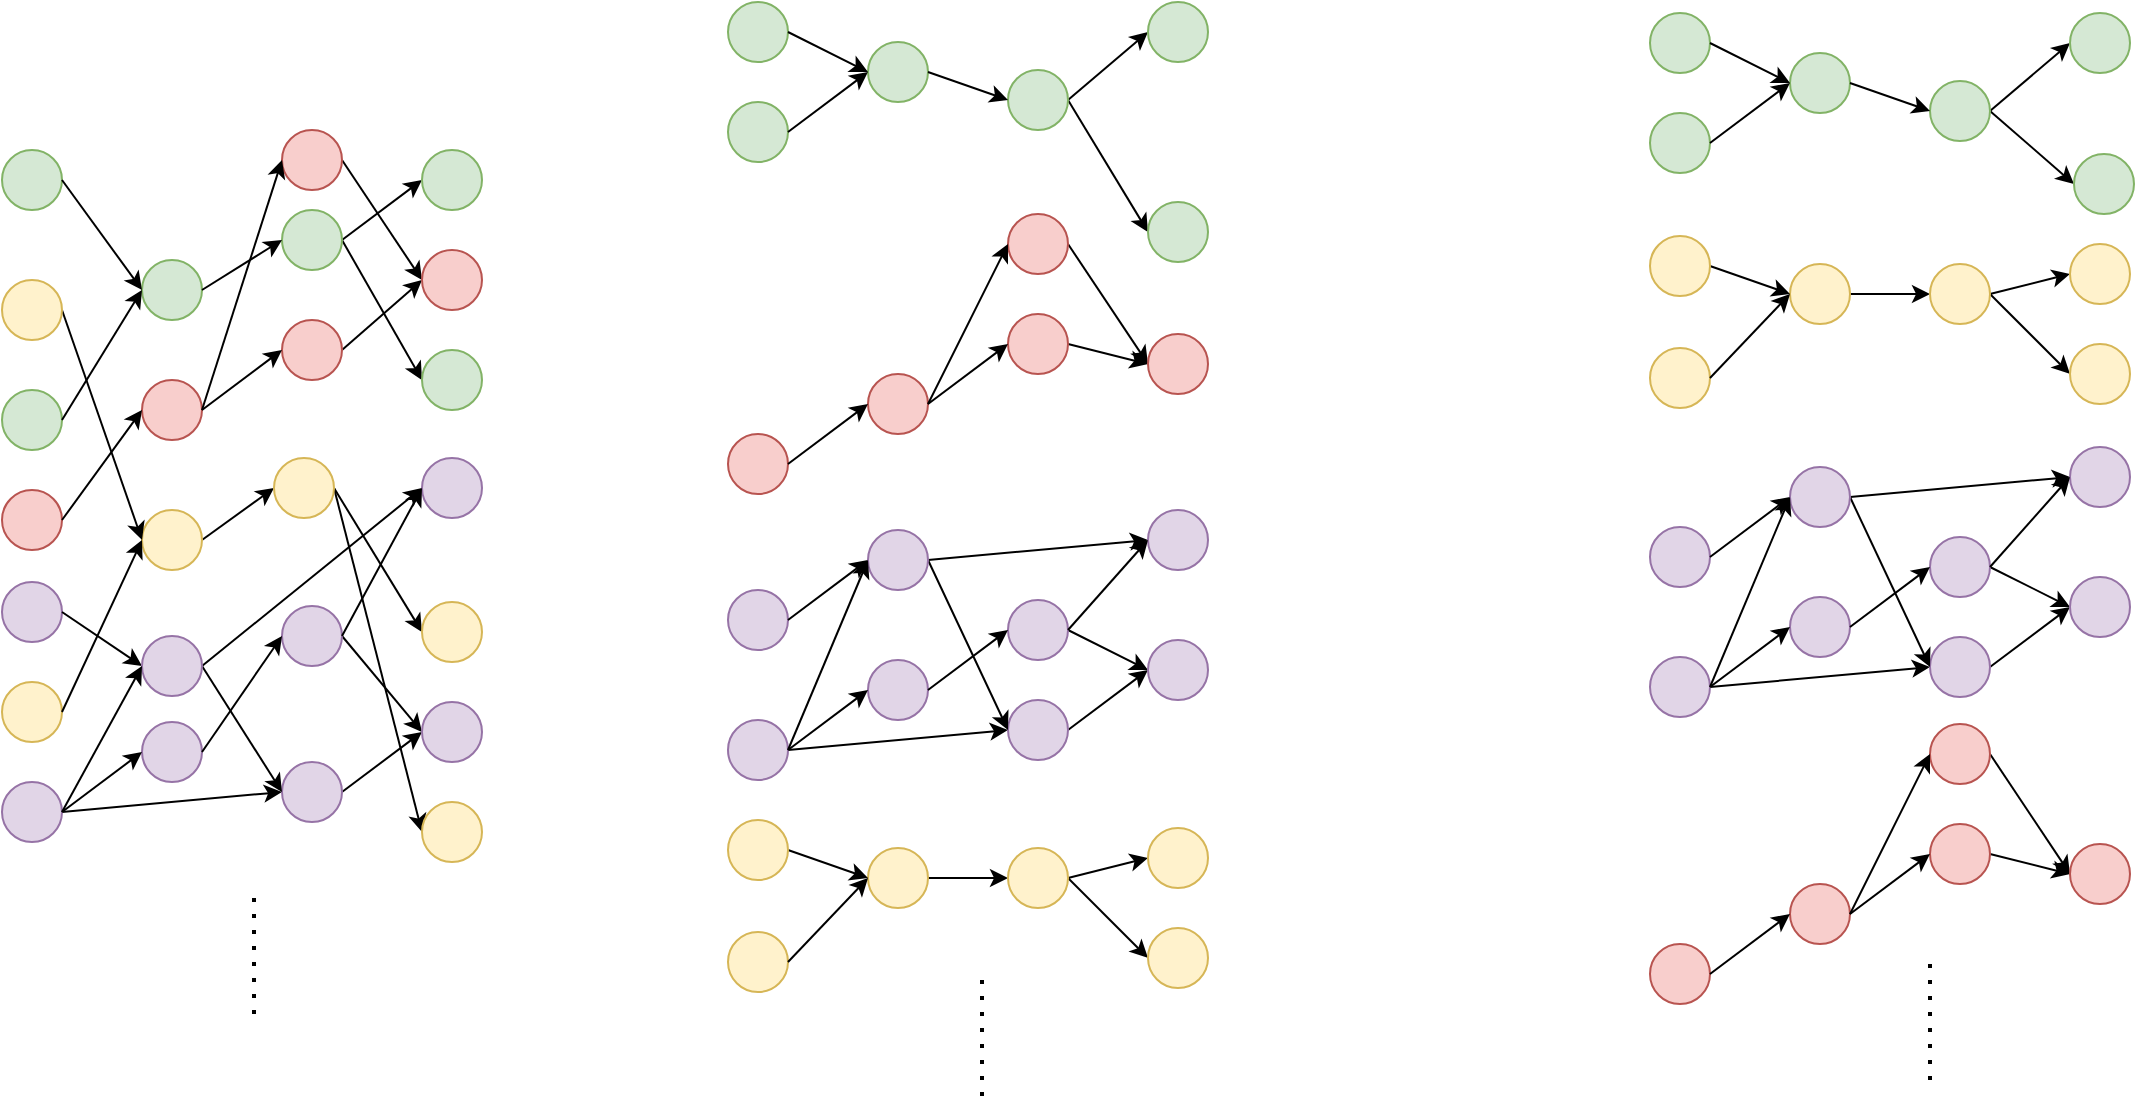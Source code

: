 <mxfile version="22.1.18" type="github">
  <diagram name="第 1 页" id="irPQp1hTXafkcVXFlGtS">
    <mxGraphModel dx="1466" dy="1103" grid="0" gridSize="10" guides="1" tooltips="1" connect="1" arrows="1" fold="1" page="1" pageScale="1" pageWidth="827" pageHeight="1169" math="0" shadow="0">
      <root>
        <mxCell id="0" />
        <mxCell id="1" parent="0" />
        <mxCell id="TTgSb8qgRL0c0CYrCtpZ-1" value="" style="ellipse;whiteSpace=wrap;html=1;fillColor=#d5e8d4;strokeColor=#82b366;" vertex="1" parent="1">
          <mxGeometry x="27" y="154" width="30" height="30" as="geometry" />
        </mxCell>
        <mxCell id="TTgSb8qgRL0c0CYrCtpZ-2" value="" style="ellipse;whiteSpace=wrap;html=1;fillColor=#d5e8d4;strokeColor=#82b366;" vertex="1" parent="1">
          <mxGeometry x="27" y="274" width="30" height="30" as="geometry" />
        </mxCell>
        <mxCell id="TTgSb8qgRL0c0CYrCtpZ-3" value="" style="ellipse;whiteSpace=wrap;html=1;fillColor=#f8cecc;strokeColor=#b85450;" vertex="1" parent="1">
          <mxGeometry x="27" y="324" width="30" height="30" as="geometry" />
        </mxCell>
        <mxCell id="TTgSb8qgRL0c0CYrCtpZ-4" value="" style="ellipse;whiteSpace=wrap;html=1;fillColor=#d5e8d4;strokeColor=#82b366;" vertex="1" parent="1">
          <mxGeometry x="97" y="209" width="30" height="30" as="geometry" />
        </mxCell>
        <mxCell id="TTgSb8qgRL0c0CYrCtpZ-5" value="" style="ellipse;whiteSpace=wrap;html=1;fillColor=#f8cecc;strokeColor=#b85450;" vertex="1" parent="1">
          <mxGeometry x="97" y="269" width="30" height="30" as="geometry" />
        </mxCell>
        <mxCell id="TTgSb8qgRL0c0CYrCtpZ-52" style="rounded=0;orthogonalLoop=1;jettySize=auto;html=1;exitX=1;exitY=0.5;exitDx=0;exitDy=0;entryX=0;entryY=0.5;entryDx=0;entryDy=0;" edge="1" parent="1" source="TTgSb8qgRL0c0CYrCtpZ-6" target="TTgSb8qgRL0c0CYrCtpZ-50">
          <mxGeometry relative="1" as="geometry" />
        </mxCell>
        <mxCell id="TTgSb8qgRL0c0CYrCtpZ-6" value="" style="ellipse;whiteSpace=wrap;html=1;fillColor=#f8cecc;strokeColor=#b85450;" vertex="1" parent="1">
          <mxGeometry x="167" y="144" width="30" height="30" as="geometry" />
        </mxCell>
        <mxCell id="TTgSb8qgRL0c0CYrCtpZ-53" style="edgeStyle=none;shape=connector;rounded=0;orthogonalLoop=1;jettySize=auto;html=1;exitX=1;exitY=0.5;exitDx=0;exitDy=0;entryX=0;entryY=0.5;entryDx=0;entryDy=0;labelBackgroundColor=default;strokeColor=default;align=center;verticalAlign=middle;fontFamily=Helvetica;fontSize=11;fontColor=default;endArrow=classic;" edge="1" parent="1" source="TTgSb8qgRL0c0CYrCtpZ-7" target="TTgSb8qgRL0c0CYrCtpZ-50">
          <mxGeometry relative="1" as="geometry" />
        </mxCell>
        <mxCell id="TTgSb8qgRL0c0CYrCtpZ-7" value="" style="ellipse;whiteSpace=wrap;html=1;fillColor=#f8cecc;strokeColor=#b85450;" vertex="1" parent="1">
          <mxGeometry x="167" y="239" width="30" height="30" as="geometry" />
        </mxCell>
        <mxCell id="TTgSb8qgRL0c0CYrCtpZ-54" style="edgeStyle=none;shape=connector;rounded=0;orthogonalLoop=1;jettySize=auto;html=1;exitX=1;exitY=0.5;exitDx=0;exitDy=0;entryX=0;entryY=0.5;entryDx=0;entryDy=0;labelBackgroundColor=default;strokeColor=default;align=center;verticalAlign=middle;fontFamily=Helvetica;fontSize=11;fontColor=default;endArrow=classic;" edge="1" parent="1" source="TTgSb8qgRL0c0CYrCtpZ-8" target="TTgSb8qgRL0c0CYrCtpZ-49">
          <mxGeometry relative="1" as="geometry" />
        </mxCell>
        <mxCell id="TTgSb8qgRL0c0CYrCtpZ-55" style="edgeStyle=none;shape=connector;rounded=0;orthogonalLoop=1;jettySize=auto;html=1;exitX=1;exitY=0.5;exitDx=0;exitDy=0;entryX=0;entryY=0.5;entryDx=0;entryDy=0;labelBackgroundColor=default;strokeColor=default;align=center;verticalAlign=middle;fontFamily=Helvetica;fontSize=11;fontColor=default;endArrow=classic;" edge="1" parent="1" source="TTgSb8qgRL0c0CYrCtpZ-8" target="TTgSb8qgRL0c0CYrCtpZ-51">
          <mxGeometry relative="1" as="geometry" />
        </mxCell>
        <mxCell id="TTgSb8qgRL0c0CYrCtpZ-8" value="" style="ellipse;whiteSpace=wrap;html=1;fillColor=#d5e8d4;strokeColor=#82b366;" vertex="1" parent="1">
          <mxGeometry x="167" y="184" width="30" height="30" as="geometry" />
        </mxCell>
        <mxCell id="TTgSb8qgRL0c0CYrCtpZ-9" value="" style="endArrow=classic;html=1;rounded=0;exitX=1;exitY=0.5;exitDx=0;exitDy=0;entryX=0;entryY=0.5;entryDx=0;entryDy=0;" edge="1" parent="1" source="TTgSb8qgRL0c0CYrCtpZ-1" target="TTgSb8qgRL0c0CYrCtpZ-4">
          <mxGeometry width="50" height="50" relative="1" as="geometry">
            <mxPoint x="387" y="394" as="sourcePoint" />
            <mxPoint x="437" y="344" as="targetPoint" />
          </mxGeometry>
        </mxCell>
        <mxCell id="TTgSb8qgRL0c0CYrCtpZ-10" value="" style="endArrow=classic;html=1;rounded=0;exitX=1;exitY=0.5;exitDx=0;exitDy=0;entryX=0;entryY=0.5;entryDx=0;entryDy=0;" edge="1" parent="1" source="TTgSb8qgRL0c0CYrCtpZ-3" target="TTgSb8qgRL0c0CYrCtpZ-5">
          <mxGeometry width="50" height="50" relative="1" as="geometry">
            <mxPoint x="387" y="384" as="sourcePoint" />
            <mxPoint x="437" y="334" as="targetPoint" />
          </mxGeometry>
        </mxCell>
        <mxCell id="TTgSb8qgRL0c0CYrCtpZ-11" value="" style="endArrow=classic;html=1;rounded=0;exitX=1;exitY=0.5;exitDx=0;exitDy=0;entryX=0;entryY=0.5;entryDx=0;entryDy=0;" edge="1" parent="1" source="TTgSb8qgRL0c0CYrCtpZ-2" target="TTgSb8qgRL0c0CYrCtpZ-4">
          <mxGeometry width="50" height="50" relative="1" as="geometry">
            <mxPoint x="387" y="394" as="sourcePoint" />
            <mxPoint x="437" y="344" as="targetPoint" />
          </mxGeometry>
        </mxCell>
        <mxCell id="TTgSb8qgRL0c0CYrCtpZ-12" value="" style="endArrow=classic;html=1;rounded=0;entryX=0;entryY=0.5;entryDx=0;entryDy=0;exitX=1;exitY=0.5;exitDx=0;exitDy=0;" edge="1" parent="1" source="TTgSb8qgRL0c0CYrCtpZ-4" target="TTgSb8qgRL0c0CYrCtpZ-8">
          <mxGeometry width="50" height="50" relative="1" as="geometry">
            <mxPoint x="127" y="189" as="sourcePoint" />
            <mxPoint x="437" y="344" as="targetPoint" />
          </mxGeometry>
        </mxCell>
        <mxCell id="TTgSb8qgRL0c0CYrCtpZ-13" value="" style="endArrow=classic;html=1;rounded=0;exitX=1;exitY=0.5;exitDx=0;exitDy=0;entryX=0;entryY=0.5;entryDx=0;entryDy=0;" edge="1" parent="1" source="TTgSb8qgRL0c0CYrCtpZ-5" target="TTgSb8qgRL0c0CYrCtpZ-7">
          <mxGeometry width="50" height="50" relative="1" as="geometry">
            <mxPoint x="387" y="394" as="sourcePoint" />
            <mxPoint x="437" y="344" as="targetPoint" />
          </mxGeometry>
        </mxCell>
        <mxCell id="TTgSb8qgRL0c0CYrCtpZ-14" value="" style="endArrow=classic;html=1;rounded=0;exitX=1;exitY=0.5;exitDx=0;exitDy=0;entryX=0;entryY=0.5;entryDx=0;entryDy=0;" edge="1" parent="1" source="TTgSb8qgRL0c0CYrCtpZ-5" target="TTgSb8qgRL0c0CYrCtpZ-6">
          <mxGeometry width="50" height="50" relative="1" as="geometry">
            <mxPoint x="137" y="249" as="sourcePoint" />
            <mxPoint x="177" y="219" as="targetPoint" />
          </mxGeometry>
        </mxCell>
        <mxCell id="TTgSb8qgRL0c0CYrCtpZ-29" value="" style="endArrow=none;dashed=1;html=1;dashPattern=1 3;strokeWidth=2;rounded=0;" edge="1" parent="1">
          <mxGeometry width="50" height="50" relative="1" as="geometry">
            <mxPoint x="153" y="586" as="sourcePoint" />
            <mxPoint x="153" y="526" as="targetPoint" />
          </mxGeometry>
        </mxCell>
        <mxCell id="TTgSb8qgRL0c0CYrCtpZ-30" value="" style="ellipse;whiteSpace=wrap;html=1;fillColor=#e1d5e7;strokeColor=#9673a6;" vertex="1" parent="1">
          <mxGeometry x="27" y="370" width="30" height="30" as="geometry" />
        </mxCell>
        <mxCell id="TTgSb8qgRL0c0CYrCtpZ-31" value="" style="ellipse;whiteSpace=wrap;html=1;fillColor=#fff2cc;strokeColor=#d6b656;" vertex="1" parent="1">
          <mxGeometry x="27" y="420" width="30" height="30" as="geometry" />
        </mxCell>
        <mxCell id="TTgSb8qgRL0c0CYrCtpZ-65" style="edgeStyle=none;shape=connector;rounded=0;orthogonalLoop=1;jettySize=auto;html=1;exitX=1;exitY=0.5;exitDx=0;exitDy=0;entryX=0;entryY=0.5;entryDx=0;entryDy=0;labelBackgroundColor=default;strokeColor=default;align=center;verticalAlign=middle;fontFamily=Helvetica;fontSize=11;fontColor=default;endArrow=classic;" edge="1" parent="1" source="TTgSb8qgRL0c0CYrCtpZ-32" target="TTgSb8qgRL0c0CYrCtpZ-37">
          <mxGeometry relative="1" as="geometry" />
        </mxCell>
        <mxCell id="TTgSb8qgRL0c0CYrCtpZ-32" value="" style="ellipse;whiteSpace=wrap;html=1;fillColor=#e1d5e7;strokeColor=#9673a6;" vertex="1" parent="1">
          <mxGeometry x="27" y="470" width="30" height="30" as="geometry" />
        </mxCell>
        <mxCell id="TTgSb8qgRL0c0CYrCtpZ-48" style="rounded=0;orthogonalLoop=1;jettySize=auto;html=1;exitX=1;exitY=0.5;exitDx=0;exitDy=0;entryX=0;entryY=0.5;entryDx=0;entryDy=0;" edge="1" parent="1" source="TTgSb8qgRL0c0CYrCtpZ-33" target="TTgSb8qgRL0c0CYrCtpZ-35">
          <mxGeometry relative="1" as="geometry" />
        </mxCell>
        <mxCell id="TTgSb8qgRL0c0CYrCtpZ-33" value="" style="ellipse;whiteSpace=wrap;html=1;fillColor=#fff2cc;strokeColor=#d6b656;" vertex="1" parent="1">
          <mxGeometry x="97" y="334" width="30" height="30" as="geometry" />
        </mxCell>
        <mxCell id="TTgSb8qgRL0c0CYrCtpZ-34" value="" style="ellipse;whiteSpace=wrap;html=1;fillColor=#e1d5e7;strokeColor=#9673a6;" vertex="1" parent="1">
          <mxGeometry x="97" y="440" width="30" height="30" as="geometry" />
        </mxCell>
        <mxCell id="TTgSb8qgRL0c0CYrCtpZ-60" style="edgeStyle=none;shape=connector;rounded=0;orthogonalLoop=1;jettySize=auto;html=1;exitX=1;exitY=0.5;exitDx=0;exitDy=0;entryX=0;entryY=0.5;entryDx=0;entryDy=0;labelBackgroundColor=default;strokeColor=default;align=center;verticalAlign=middle;fontFamily=Helvetica;fontSize=11;fontColor=default;endArrow=classic;" edge="1" parent="1" source="TTgSb8qgRL0c0CYrCtpZ-35" target="TTgSb8qgRL0c0CYrCtpZ-56">
          <mxGeometry relative="1" as="geometry" />
        </mxCell>
        <mxCell id="TTgSb8qgRL0c0CYrCtpZ-67" style="edgeStyle=none;shape=connector;rounded=0;orthogonalLoop=1;jettySize=auto;html=1;exitX=1;exitY=0.5;exitDx=0;exitDy=0;entryX=0;entryY=0.5;entryDx=0;entryDy=0;labelBackgroundColor=default;strokeColor=default;align=center;verticalAlign=middle;fontFamily=Helvetica;fontSize=11;fontColor=default;endArrow=classic;" edge="1" parent="1" source="TTgSb8qgRL0c0CYrCtpZ-35" target="TTgSb8qgRL0c0CYrCtpZ-59">
          <mxGeometry relative="1" as="geometry" />
        </mxCell>
        <mxCell id="TTgSb8qgRL0c0CYrCtpZ-35" value="" style="ellipse;whiteSpace=wrap;html=1;fillColor=#fff2cc;strokeColor=#d6b656;" vertex="1" parent="1">
          <mxGeometry x="163" y="308" width="30" height="30" as="geometry" />
        </mxCell>
        <mxCell id="TTgSb8qgRL0c0CYrCtpZ-62" style="edgeStyle=none;shape=connector;rounded=0;orthogonalLoop=1;jettySize=auto;html=1;exitX=1;exitY=0.5;exitDx=0;exitDy=0;entryX=0;entryY=0.5;entryDx=0;entryDy=0;labelBackgroundColor=default;strokeColor=default;align=center;verticalAlign=middle;fontFamily=Helvetica;fontSize=11;fontColor=default;endArrow=classic;" edge="1" parent="1" source="TTgSb8qgRL0c0CYrCtpZ-36" target="TTgSb8qgRL0c0CYrCtpZ-58">
          <mxGeometry relative="1" as="geometry" />
        </mxCell>
        <mxCell id="TTgSb8qgRL0c0CYrCtpZ-36" value="" style="ellipse;whiteSpace=wrap;html=1;fillColor=#e1d5e7;strokeColor=#9673a6;" vertex="1" parent="1">
          <mxGeometry x="167" y="382" width="30" height="30" as="geometry" />
        </mxCell>
        <mxCell id="TTgSb8qgRL0c0CYrCtpZ-61" style="edgeStyle=none;shape=connector;rounded=0;orthogonalLoop=1;jettySize=auto;html=1;exitX=1;exitY=0.5;exitDx=0;exitDy=0;entryX=0;entryY=0.5;entryDx=0;entryDy=0;labelBackgroundColor=default;strokeColor=default;align=center;verticalAlign=middle;fontFamily=Helvetica;fontSize=11;fontColor=default;endArrow=classic;" edge="1" parent="1" source="TTgSb8qgRL0c0CYrCtpZ-37" target="TTgSb8qgRL0c0CYrCtpZ-58">
          <mxGeometry relative="1" as="geometry" />
        </mxCell>
        <mxCell id="TTgSb8qgRL0c0CYrCtpZ-37" value="" style="ellipse;whiteSpace=wrap;html=1;fillColor=#e1d5e7;strokeColor=#9673a6;" vertex="1" parent="1">
          <mxGeometry x="167" y="460" width="30" height="30" as="geometry" />
        </mxCell>
        <mxCell id="TTgSb8qgRL0c0CYrCtpZ-38" value="" style="endArrow=classic;html=1;rounded=0;exitX=1;exitY=0.5;exitDx=0;exitDy=0;entryX=0;entryY=0.5;entryDx=0;entryDy=0;" edge="1" parent="1" source="TTgSb8qgRL0c0CYrCtpZ-30" target="TTgSb8qgRL0c0CYrCtpZ-44">
          <mxGeometry width="50" height="50" relative="1" as="geometry">
            <mxPoint x="387" y="610" as="sourcePoint" />
            <mxPoint x="437" y="560" as="targetPoint" />
          </mxGeometry>
        </mxCell>
        <mxCell id="TTgSb8qgRL0c0CYrCtpZ-39" value="" style="endArrow=classic;html=1;rounded=0;exitX=1;exitY=0.5;exitDx=0;exitDy=0;entryX=0;entryY=0.5;entryDx=0;entryDy=0;" edge="1" parent="1" source="TTgSb8qgRL0c0CYrCtpZ-32" target="TTgSb8qgRL0c0CYrCtpZ-34">
          <mxGeometry width="50" height="50" relative="1" as="geometry">
            <mxPoint x="387" y="610" as="sourcePoint" />
            <mxPoint x="437" y="560" as="targetPoint" />
          </mxGeometry>
        </mxCell>
        <mxCell id="TTgSb8qgRL0c0CYrCtpZ-40" value="" style="endArrow=classic;html=1;rounded=0;exitX=1;exitY=0.5;exitDx=0;exitDy=0;entryX=0;entryY=0.5;entryDx=0;entryDy=0;" edge="1" parent="1" source="TTgSb8qgRL0c0CYrCtpZ-31" target="TTgSb8qgRL0c0CYrCtpZ-33">
          <mxGeometry width="50" height="50" relative="1" as="geometry">
            <mxPoint x="387" y="610" as="sourcePoint" />
            <mxPoint x="437" y="560" as="targetPoint" />
          </mxGeometry>
        </mxCell>
        <mxCell id="TTgSb8qgRL0c0CYrCtpZ-41" value="" style="endArrow=classic;html=1;rounded=0;entryX=0;entryY=0.5;entryDx=0;entryDy=0;exitX=1;exitY=0.5;exitDx=0;exitDy=0;" edge="1" parent="1" target="TTgSb8qgRL0c0CYrCtpZ-37" source="TTgSb8qgRL0c0CYrCtpZ-44">
          <mxGeometry width="50" height="50" relative="1" as="geometry">
            <mxPoint x="127" y="405" as="sourcePoint" />
            <mxPoint x="437" y="560" as="targetPoint" />
          </mxGeometry>
        </mxCell>
        <mxCell id="TTgSb8qgRL0c0CYrCtpZ-42" value="" style="endArrow=classic;html=1;rounded=0;exitX=1;exitY=0.5;exitDx=0;exitDy=0;entryX=0;entryY=0.5;entryDx=0;entryDy=0;" edge="1" parent="1" source="TTgSb8qgRL0c0CYrCtpZ-34" target="TTgSb8qgRL0c0CYrCtpZ-36">
          <mxGeometry width="50" height="50" relative="1" as="geometry">
            <mxPoint x="387" y="610" as="sourcePoint" />
            <mxPoint x="437" y="560" as="targetPoint" />
          </mxGeometry>
        </mxCell>
        <mxCell id="TTgSb8qgRL0c0CYrCtpZ-64" style="edgeStyle=none;shape=connector;rounded=0;orthogonalLoop=1;jettySize=auto;html=1;exitX=1;exitY=0.5;exitDx=0;exitDy=0;entryX=0;entryY=0.5;entryDx=0;entryDy=0;labelBackgroundColor=default;strokeColor=default;align=center;verticalAlign=middle;fontFamily=Helvetica;fontSize=11;fontColor=default;endArrow=classic;" edge="1" parent="1" source="TTgSb8qgRL0c0CYrCtpZ-44" target="TTgSb8qgRL0c0CYrCtpZ-57">
          <mxGeometry relative="1" as="geometry" />
        </mxCell>
        <mxCell id="TTgSb8qgRL0c0CYrCtpZ-44" value="" style="ellipse;whiteSpace=wrap;html=1;fillColor=#e1d5e7;strokeColor=#9673a6;" vertex="1" parent="1">
          <mxGeometry x="97" y="397" width="30" height="30" as="geometry" />
        </mxCell>
        <mxCell id="TTgSb8qgRL0c0CYrCtpZ-45" value="" style="endArrow=classic;html=1;rounded=0;exitX=1;exitY=0.5;exitDx=0;exitDy=0;entryX=0;entryY=0.5;entryDx=0;entryDy=0;" edge="1" parent="1" source="TTgSb8qgRL0c0CYrCtpZ-32" target="TTgSb8qgRL0c0CYrCtpZ-44">
          <mxGeometry width="50" height="50" relative="1" as="geometry">
            <mxPoint x="67" y="395" as="sourcePoint" />
            <mxPoint x="107" y="415" as="targetPoint" />
          </mxGeometry>
        </mxCell>
        <mxCell id="TTgSb8qgRL0c0CYrCtpZ-47" style="rounded=0;orthogonalLoop=1;jettySize=auto;html=1;exitX=1;exitY=0.5;exitDx=0;exitDy=0;entryX=0;entryY=0.5;entryDx=0;entryDy=0;" edge="1" parent="1" source="TTgSb8qgRL0c0CYrCtpZ-46" target="TTgSb8qgRL0c0CYrCtpZ-33">
          <mxGeometry relative="1" as="geometry" />
        </mxCell>
        <mxCell id="TTgSb8qgRL0c0CYrCtpZ-46" value="" style="ellipse;whiteSpace=wrap;html=1;fillColor=#fff2cc;strokeColor=#d6b656;" vertex="1" parent="1">
          <mxGeometry x="27" y="219" width="30" height="30" as="geometry" />
        </mxCell>
        <mxCell id="TTgSb8qgRL0c0CYrCtpZ-49" value="" style="ellipse;whiteSpace=wrap;html=1;fillColor=#d5e8d4;strokeColor=#82b366;" vertex="1" parent="1">
          <mxGeometry x="237" y="154" width="30" height="30" as="geometry" />
        </mxCell>
        <mxCell id="TTgSb8qgRL0c0CYrCtpZ-50" value="" style="ellipse;whiteSpace=wrap;html=1;fillColor=#f8cecc;strokeColor=#b85450;" vertex="1" parent="1">
          <mxGeometry x="237" y="204" width="30" height="30" as="geometry" />
        </mxCell>
        <mxCell id="TTgSb8qgRL0c0CYrCtpZ-51" value="" style="ellipse;whiteSpace=wrap;html=1;fillColor=#d5e8d4;strokeColor=#82b366;" vertex="1" parent="1">
          <mxGeometry x="237" y="254" width="30" height="30" as="geometry" />
        </mxCell>
        <mxCell id="TTgSb8qgRL0c0CYrCtpZ-56" value="" style="ellipse;whiteSpace=wrap;html=1;fillColor=#fff2cc;strokeColor=#d6b656;" vertex="1" parent="1">
          <mxGeometry x="237" y="380" width="30" height="30" as="geometry" />
        </mxCell>
        <mxCell id="TTgSb8qgRL0c0CYrCtpZ-57" value="" style="ellipse;whiteSpace=wrap;html=1;fillColor=#e1d5e7;strokeColor=#9673a6;" vertex="1" parent="1">
          <mxGeometry x="237" y="308" width="30" height="30" as="geometry" />
        </mxCell>
        <mxCell id="TTgSb8qgRL0c0CYrCtpZ-58" value="" style="ellipse;whiteSpace=wrap;html=1;fillColor=#e1d5e7;strokeColor=#9673a6;" vertex="1" parent="1">
          <mxGeometry x="237" y="430" width="30" height="30" as="geometry" />
        </mxCell>
        <mxCell id="TTgSb8qgRL0c0CYrCtpZ-59" value="" style="ellipse;whiteSpace=wrap;html=1;fillColor=#fff2cc;strokeColor=#d6b656;" vertex="1" parent="1">
          <mxGeometry x="237" y="480" width="30" height="30" as="geometry" />
        </mxCell>
        <mxCell id="TTgSb8qgRL0c0CYrCtpZ-63" style="edgeStyle=none;shape=connector;rounded=0;orthogonalLoop=1;jettySize=auto;html=1;exitX=1;exitY=0.5;exitDx=0;exitDy=0;labelBackgroundColor=default;strokeColor=default;align=center;verticalAlign=middle;fontFamily=Helvetica;fontSize=11;fontColor=default;endArrow=classic;entryX=0;entryY=0.5;entryDx=0;entryDy=0;" edge="1" parent="1" source="TTgSb8qgRL0c0CYrCtpZ-36" target="TTgSb8qgRL0c0CYrCtpZ-57">
          <mxGeometry relative="1" as="geometry">
            <mxPoint x="234" y="352" as="targetPoint" />
          </mxGeometry>
        </mxCell>
        <mxCell id="TTgSb8qgRL0c0CYrCtpZ-68" value="" style="ellipse;whiteSpace=wrap;html=1;fillColor=#d5e8d4;strokeColor=#82b366;" vertex="1" parent="1">
          <mxGeometry x="390" y="80" width="30" height="30" as="geometry" />
        </mxCell>
        <mxCell id="TTgSb8qgRL0c0CYrCtpZ-69" value="" style="ellipse;whiteSpace=wrap;html=1;fillColor=#d5e8d4;strokeColor=#82b366;" vertex="1" parent="1">
          <mxGeometry x="390" y="130" width="30" height="30" as="geometry" />
        </mxCell>
        <mxCell id="TTgSb8qgRL0c0CYrCtpZ-70" value="" style="ellipse;whiteSpace=wrap;html=1;fillColor=#f8cecc;strokeColor=#b85450;" vertex="1" parent="1">
          <mxGeometry x="390" y="296" width="30" height="30" as="geometry" />
        </mxCell>
        <mxCell id="TTgSb8qgRL0c0CYrCtpZ-71" value="" style="ellipse;whiteSpace=wrap;html=1;fillColor=#d5e8d4;strokeColor=#82b366;" vertex="1" parent="1">
          <mxGeometry x="460" y="100" width="30" height="30" as="geometry" />
        </mxCell>
        <mxCell id="TTgSb8qgRL0c0CYrCtpZ-72" value="" style="ellipse;whiteSpace=wrap;html=1;fillColor=#f8cecc;strokeColor=#b85450;" vertex="1" parent="1">
          <mxGeometry x="460" y="266" width="30" height="30" as="geometry" />
        </mxCell>
        <mxCell id="TTgSb8qgRL0c0CYrCtpZ-73" style="rounded=0;orthogonalLoop=1;jettySize=auto;html=1;exitX=1;exitY=0.5;exitDx=0;exitDy=0;entryX=0;entryY=0.5;entryDx=0;entryDy=0;" edge="1" parent="1" source="TTgSb8qgRL0c0CYrCtpZ-74" target="TTgSb8qgRL0c0CYrCtpZ-87">
          <mxGeometry relative="1" as="geometry" />
        </mxCell>
        <mxCell id="TTgSb8qgRL0c0CYrCtpZ-74" value="" style="ellipse;whiteSpace=wrap;html=1;fillColor=#f8cecc;strokeColor=#b85450;" vertex="1" parent="1">
          <mxGeometry x="530" y="186" width="30" height="30" as="geometry" />
        </mxCell>
        <mxCell id="TTgSb8qgRL0c0CYrCtpZ-75" style="edgeStyle=none;shape=connector;rounded=0;orthogonalLoop=1;jettySize=auto;html=1;exitX=1;exitY=0.5;exitDx=0;exitDy=0;entryX=0;entryY=0.5;entryDx=0;entryDy=0;labelBackgroundColor=default;strokeColor=default;align=center;verticalAlign=middle;fontFamily=Helvetica;fontSize=11;fontColor=default;endArrow=classic;" edge="1" parent="1" source="TTgSb8qgRL0c0CYrCtpZ-76" target="TTgSb8qgRL0c0CYrCtpZ-87">
          <mxGeometry relative="1" as="geometry" />
        </mxCell>
        <mxCell id="TTgSb8qgRL0c0CYrCtpZ-76" value="" style="ellipse;whiteSpace=wrap;html=1;fillColor=#f8cecc;strokeColor=#b85450;" vertex="1" parent="1">
          <mxGeometry x="530" y="236" width="30" height="30" as="geometry" />
        </mxCell>
        <mxCell id="TTgSb8qgRL0c0CYrCtpZ-77" style="edgeStyle=none;shape=connector;rounded=0;orthogonalLoop=1;jettySize=auto;html=1;exitX=1;exitY=0.5;exitDx=0;exitDy=0;entryX=0;entryY=0.5;entryDx=0;entryDy=0;labelBackgroundColor=default;strokeColor=default;align=center;verticalAlign=middle;fontFamily=Helvetica;fontSize=11;fontColor=default;endArrow=classic;" edge="1" parent="1" source="TTgSb8qgRL0c0CYrCtpZ-79" target="TTgSb8qgRL0c0CYrCtpZ-86">
          <mxGeometry relative="1" as="geometry" />
        </mxCell>
        <mxCell id="TTgSb8qgRL0c0CYrCtpZ-78" style="edgeStyle=none;shape=connector;rounded=0;orthogonalLoop=1;jettySize=auto;html=1;exitX=1;exitY=0.5;exitDx=0;exitDy=0;entryX=0;entryY=0.5;entryDx=0;entryDy=0;labelBackgroundColor=default;strokeColor=default;align=center;verticalAlign=middle;fontFamily=Helvetica;fontSize=11;fontColor=default;endArrow=classic;" edge="1" parent="1" source="TTgSb8qgRL0c0CYrCtpZ-79" target="TTgSb8qgRL0c0CYrCtpZ-88">
          <mxGeometry relative="1" as="geometry" />
        </mxCell>
        <mxCell id="TTgSb8qgRL0c0CYrCtpZ-79" value="" style="ellipse;whiteSpace=wrap;html=1;fillColor=#d5e8d4;strokeColor=#82b366;" vertex="1" parent="1">
          <mxGeometry x="530" y="114" width="30" height="30" as="geometry" />
        </mxCell>
        <mxCell id="TTgSb8qgRL0c0CYrCtpZ-80" value="" style="endArrow=classic;html=1;rounded=0;exitX=1;exitY=0.5;exitDx=0;exitDy=0;entryX=0;entryY=0.5;entryDx=0;entryDy=0;" edge="1" parent="1" source="TTgSb8qgRL0c0CYrCtpZ-68" target="TTgSb8qgRL0c0CYrCtpZ-71">
          <mxGeometry width="50" height="50" relative="1" as="geometry">
            <mxPoint x="750" y="320" as="sourcePoint" />
            <mxPoint x="800" y="270" as="targetPoint" />
          </mxGeometry>
        </mxCell>
        <mxCell id="TTgSb8qgRL0c0CYrCtpZ-81" value="" style="endArrow=classic;html=1;rounded=0;exitX=1;exitY=0.5;exitDx=0;exitDy=0;entryX=0;entryY=0.5;entryDx=0;entryDy=0;" edge="1" parent="1" source="TTgSb8qgRL0c0CYrCtpZ-70" target="TTgSb8qgRL0c0CYrCtpZ-72">
          <mxGeometry width="50" height="50" relative="1" as="geometry">
            <mxPoint x="750" y="436" as="sourcePoint" />
            <mxPoint x="800" y="386" as="targetPoint" />
          </mxGeometry>
        </mxCell>
        <mxCell id="TTgSb8qgRL0c0CYrCtpZ-82" value="" style="endArrow=classic;html=1;rounded=0;exitX=1;exitY=0.5;exitDx=0;exitDy=0;entryX=0;entryY=0.5;entryDx=0;entryDy=0;" edge="1" parent="1" source="TTgSb8qgRL0c0CYrCtpZ-69" target="TTgSb8qgRL0c0CYrCtpZ-71">
          <mxGeometry width="50" height="50" relative="1" as="geometry">
            <mxPoint x="750" y="320" as="sourcePoint" />
            <mxPoint x="800" y="270" as="targetPoint" />
          </mxGeometry>
        </mxCell>
        <mxCell id="TTgSb8qgRL0c0CYrCtpZ-83" value="" style="endArrow=classic;html=1;rounded=0;entryX=0;entryY=0.5;entryDx=0;entryDy=0;" edge="1" parent="1" target="TTgSb8qgRL0c0CYrCtpZ-79">
          <mxGeometry width="50" height="50" relative="1" as="geometry">
            <mxPoint x="490" y="115" as="sourcePoint" />
            <mxPoint x="800" y="270" as="targetPoint" />
          </mxGeometry>
        </mxCell>
        <mxCell id="TTgSb8qgRL0c0CYrCtpZ-84" value="" style="endArrow=classic;html=1;rounded=0;exitX=1;exitY=0.5;exitDx=0;exitDy=0;entryX=0;entryY=0.5;entryDx=0;entryDy=0;" edge="1" parent="1" source="TTgSb8qgRL0c0CYrCtpZ-72" target="TTgSb8qgRL0c0CYrCtpZ-76">
          <mxGeometry width="50" height="50" relative="1" as="geometry">
            <mxPoint x="750" y="436" as="sourcePoint" />
            <mxPoint x="800" y="386" as="targetPoint" />
          </mxGeometry>
        </mxCell>
        <mxCell id="TTgSb8qgRL0c0CYrCtpZ-85" value="" style="endArrow=classic;html=1;rounded=0;exitX=1;exitY=0.5;exitDx=0;exitDy=0;entryX=0;entryY=0.5;entryDx=0;entryDy=0;" edge="1" parent="1" source="TTgSb8qgRL0c0CYrCtpZ-72" target="TTgSb8qgRL0c0CYrCtpZ-74">
          <mxGeometry width="50" height="50" relative="1" as="geometry">
            <mxPoint x="500" y="291" as="sourcePoint" />
            <mxPoint x="540" y="261" as="targetPoint" />
          </mxGeometry>
        </mxCell>
        <mxCell id="TTgSb8qgRL0c0CYrCtpZ-86" value="" style="ellipse;whiteSpace=wrap;html=1;fillColor=#d5e8d4;strokeColor=#82b366;" vertex="1" parent="1">
          <mxGeometry x="600" y="80" width="30" height="30" as="geometry" />
        </mxCell>
        <mxCell id="TTgSb8qgRL0c0CYrCtpZ-87" value="" style="ellipse;whiteSpace=wrap;html=1;fillColor=#f8cecc;strokeColor=#b85450;" vertex="1" parent="1">
          <mxGeometry x="600" y="246" width="30" height="30" as="geometry" />
        </mxCell>
        <mxCell id="TTgSb8qgRL0c0CYrCtpZ-88" value="" style="ellipse;whiteSpace=wrap;html=1;fillColor=#d5e8d4;strokeColor=#82b366;" vertex="1" parent="1">
          <mxGeometry x="600" y="180" width="30" height="30" as="geometry" />
        </mxCell>
        <mxCell id="TTgSb8qgRL0c0CYrCtpZ-89" value="" style="ellipse;whiteSpace=wrap;html=1;fillColor=#e1d5e7;strokeColor=#9673a6;" vertex="1" parent="1">
          <mxGeometry x="390" y="374" width="30" height="30" as="geometry" />
        </mxCell>
        <mxCell id="TTgSb8qgRL0c0CYrCtpZ-90" value="" style="ellipse;whiteSpace=wrap;html=1;fillColor=#fff2cc;strokeColor=#d6b656;" vertex="1" parent="1">
          <mxGeometry x="390" y="545" width="30" height="30" as="geometry" />
        </mxCell>
        <mxCell id="TTgSb8qgRL0c0CYrCtpZ-91" style="edgeStyle=none;shape=connector;rounded=0;orthogonalLoop=1;jettySize=auto;html=1;exitX=1;exitY=0.5;exitDx=0;exitDy=0;entryX=0;entryY=0.5;entryDx=0;entryDy=0;labelBackgroundColor=default;strokeColor=default;align=center;verticalAlign=middle;fontFamily=Helvetica;fontSize=11;fontColor=default;endArrow=classic;" edge="1" parent="1" source="TTgSb8qgRL0c0CYrCtpZ-92" target="TTgSb8qgRL0c0CYrCtpZ-102">
          <mxGeometry relative="1" as="geometry" />
        </mxCell>
        <mxCell id="TTgSb8qgRL0c0CYrCtpZ-92" value="" style="ellipse;whiteSpace=wrap;html=1;fillColor=#e1d5e7;strokeColor=#9673a6;" vertex="1" parent="1">
          <mxGeometry x="390" y="439" width="30" height="30" as="geometry" />
        </mxCell>
        <mxCell id="TTgSb8qgRL0c0CYrCtpZ-93" style="rounded=0;orthogonalLoop=1;jettySize=auto;html=1;exitX=1;exitY=0.5;exitDx=0;exitDy=0;entryX=0;entryY=0.5;entryDx=0;entryDy=0;" edge="1" parent="1" source="TTgSb8qgRL0c0CYrCtpZ-94" target="TTgSb8qgRL0c0CYrCtpZ-98">
          <mxGeometry relative="1" as="geometry" />
        </mxCell>
        <mxCell id="TTgSb8qgRL0c0CYrCtpZ-94" value="" style="ellipse;whiteSpace=wrap;html=1;fillColor=#fff2cc;strokeColor=#d6b656;" vertex="1" parent="1">
          <mxGeometry x="460" y="503" width="30" height="30" as="geometry" />
        </mxCell>
        <mxCell id="TTgSb8qgRL0c0CYrCtpZ-95" value="" style="ellipse;whiteSpace=wrap;html=1;fillColor=#e1d5e7;strokeColor=#9673a6;" vertex="1" parent="1">
          <mxGeometry x="460" y="409" width="30" height="30" as="geometry" />
        </mxCell>
        <mxCell id="TTgSb8qgRL0c0CYrCtpZ-96" style="edgeStyle=none;shape=connector;rounded=0;orthogonalLoop=1;jettySize=auto;html=1;exitX=1;exitY=0.5;exitDx=0;exitDy=0;entryX=0;entryY=0.5;entryDx=0;entryDy=0;labelBackgroundColor=default;strokeColor=default;align=center;verticalAlign=middle;fontFamily=Helvetica;fontSize=11;fontColor=default;endArrow=classic;" edge="1" parent="1" source="TTgSb8qgRL0c0CYrCtpZ-98" target="TTgSb8qgRL0c0CYrCtpZ-113">
          <mxGeometry relative="1" as="geometry" />
        </mxCell>
        <mxCell id="TTgSb8qgRL0c0CYrCtpZ-97" style="edgeStyle=none;shape=connector;rounded=0;orthogonalLoop=1;jettySize=auto;html=1;exitX=1;exitY=0.5;exitDx=0;exitDy=0;entryX=0;entryY=0.5;entryDx=0;entryDy=0;labelBackgroundColor=default;strokeColor=default;align=center;verticalAlign=middle;fontFamily=Helvetica;fontSize=11;fontColor=default;endArrow=classic;" edge="1" parent="1" source="TTgSb8qgRL0c0CYrCtpZ-98" target="TTgSb8qgRL0c0CYrCtpZ-116">
          <mxGeometry relative="1" as="geometry" />
        </mxCell>
        <mxCell id="TTgSb8qgRL0c0CYrCtpZ-98" value="" style="ellipse;whiteSpace=wrap;html=1;fillColor=#fff2cc;strokeColor=#d6b656;" vertex="1" parent="1">
          <mxGeometry x="530" y="503" width="30" height="30" as="geometry" />
        </mxCell>
        <mxCell id="TTgSb8qgRL0c0CYrCtpZ-99" style="edgeStyle=none;shape=connector;rounded=0;orthogonalLoop=1;jettySize=auto;html=1;exitX=1;exitY=0.5;exitDx=0;exitDy=0;entryX=0;entryY=0.5;entryDx=0;entryDy=0;labelBackgroundColor=default;strokeColor=default;align=center;verticalAlign=middle;fontFamily=Helvetica;fontSize=11;fontColor=default;endArrow=classic;" edge="1" parent="1" source="TTgSb8qgRL0c0CYrCtpZ-100" target="TTgSb8qgRL0c0CYrCtpZ-115">
          <mxGeometry relative="1" as="geometry" />
        </mxCell>
        <mxCell id="TTgSb8qgRL0c0CYrCtpZ-100" value="" style="ellipse;whiteSpace=wrap;html=1;fillColor=#e1d5e7;strokeColor=#9673a6;" vertex="1" parent="1">
          <mxGeometry x="530" y="379" width="30" height="30" as="geometry" />
        </mxCell>
        <mxCell id="TTgSb8qgRL0c0CYrCtpZ-101" style="edgeStyle=none;shape=connector;rounded=0;orthogonalLoop=1;jettySize=auto;html=1;exitX=1;exitY=0.5;exitDx=0;exitDy=0;entryX=0;entryY=0.5;entryDx=0;entryDy=0;labelBackgroundColor=default;strokeColor=default;align=center;verticalAlign=middle;fontFamily=Helvetica;fontSize=11;fontColor=default;endArrow=classic;" edge="1" parent="1" source="TTgSb8qgRL0c0CYrCtpZ-102" target="TTgSb8qgRL0c0CYrCtpZ-115">
          <mxGeometry relative="1" as="geometry" />
        </mxCell>
        <mxCell id="TTgSb8qgRL0c0CYrCtpZ-102" value="" style="ellipse;whiteSpace=wrap;html=1;fillColor=#e1d5e7;strokeColor=#9673a6;" vertex="1" parent="1">
          <mxGeometry x="530" y="429" width="30" height="30" as="geometry" />
        </mxCell>
        <mxCell id="TTgSb8qgRL0c0CYrCtpZ-103" value="" style="endArrow=classic;html=1;rounded=0;exitX=1;exitY=0.5;exitDx=0;exitDy=0;entryX=0;entryY=0.5;entryDx=0;entryDy=0;" edge="1" parent="1" source="TTgSb8qgRL0c0CYrCtpZ-89" target="TTgSb8qgRL0c0CYrCtpZ-109">
          <mxGeometry width="50" height="50" relative="1" as="geometry">
            <mxPoint x="750" y="614" as="sourcePoint" />
            <mxPoint x="800" y="564" as="targetPoint" />
          </mxGeometry>
        </mxCell>
        <mxCell id="TTgSb8qgRL0c0CYrCtpZ-104" value="" style="endArrow=classic;html=1;rounded=0;exitX=1;exitY=0.5;exitDx=0;exitDy=0;entryX=0;entryY=0.5;entryDx=0;entryDy=0;" edge="1" parent="1" source="TTgSb8qgRL0c0CYrCtpZ-92" target="TTgSb8qgRL0c0CYrCtpZ-95">
          <mxGeometry width="50" height="50" relative="1" as="geometry">
            <mxPoint x="750" y="579" as="sourcePoint" />
            <mxPoint x="800" y="529" as="targetPoint" />
          </mxGeometry>
        </mxCell>
        <mxCell id="TTgSb8qgRL0c0CYrCtpZ-105" value="" style="endArrow=classic;html=1;rounded=0;exitX=1;exitY=0.5;exitDx=0;exitDy=0;entryX=0;entryY=0.5;entryDx=0;entryDy=0;" edge="1" parent="1" source="TTgSb8qgRL0c0CYrCtpZ-90" target="TTgSb8qgRL0c0CYrCtpZ-94">
          <mxGeometry width="50" height="50" relative="1" as="geometry">
            <mxPoint x="750" y="779" as="sourcePoint" />
            <mxPoint x="800" y="729" as="targetPoint" />
          </mxGeometry>
        </mxCell>
        <mxCell id="TTgSb8qgRL0c0CYrCtpZ-106" value="" style="endArrow=classic;html=1;rounded=0;entryX=0;entryY=0.5;entryDx=0;entryDy=0;exitX=1;exitY=0.5;exitDx=0;exitDy=0;" edge="1" parent="1" source="TTgSb8qgRL0c0CYrCtpZ-109" target="TTgSb8qgRL0c0CYrCtpZ-102">
          <mxGeometry width="50" height="50" relative="1" as="geometry">
            <mxPoint x="490" y="409" as="sourcePoint" />
            <mxPoint x="800" y="564" as="targetPoint" />
          </mxGeometry>
        </mxCell>
        <mxCell id="TTgSb8qgRL0c0CYrCtpZ-107" value="" style="endArrow=classic;html=1;rounded=0;exitX=1;exitY=0.5;exitDx=0;exitDy=0;entryX=0;entryY=0.5;entryDx=0;entryDy=0;" edge="1" parent="1" source="TTgSb8qgRL0c0CYrCtpZ-95" target="TTgSb8qgRL0c0CYrCtpZ-100">
          <mxGeometry width="50" height="50" relative="1" as="geometry">
            <mxPoint x="750" y="579" as="sourcePoint" />
            <mxPoint x="800" y="529" as="targetPoint" />
          </mxGeometry>
        </mxCell>
        <mxCell id="TTgSb8qgRL0c0CYrCtpZ-108" style="edgeStyle=none;shape=connector;rounded=0;orthogonalLoop=1;jettySize=auto;html=1;exitX=1;exitY=0.5;exitDx=0;exitDy=0;entryX=0;entryY=0.5;entryDx=0;entryDy=0;labelBackgroundColor=default;strokeColor=default;align=center;verticalAlign=middle;fontFamily=Helvetica;fontSize=11;fontColor=default;endArrow=classic;" edge="1" parent="1" source="TTgSb8qgRL0c0CYrCtpZ-109" target="TTgSb8qgRL0c0CYrCtpZ-114">
          <mxGeometry relative="1" as="geometry" />
        </mxCell>
        <mxCell id="TTgSb8qgRL0c0CYrCtpZ-109" value="" style="ellipse;whiteSpace=wrap;html=1;fillColor=#e1d5e7;strokeColor=#9673a6;" vertex="1" parent="1">
          <mxGeometry x="460" y="344" width="30" height="30" as="geometry" />
        </mxCell>
        <mxCell id="TTgSb8qgRL0c0CYrCtpZ-110" value="" style="endArrow=classic;html=1;rounded=0;exitX=1;exitY=0.5;exitDx=0;exitDy=0;entryX=0;entryY=0.5;entryDx=0;entryDy=0;" edge="1" parent="1" source="TTgSb8qgRL0c0CYrCtpZ-92" target="TTgSb8qgRL0c0CYrCtpZ-109">
          <mxGeometry width="50" height="50" relative="1" as="geometry">
            <mxPoint x="430" y="399" as="sourcePoint" />
            <mxPoint x="470" y="419" as="targetPoint" />
          </mxGeometry>
        </mxCell>
        <mxCell id="TTgSb8qgRL0c0CYrCtpZ-111" style="rounded=0;orthogonalLoop=1;jettySize=auto;html=1;exitX=1;exitY=0.5;exitDx=0;exitDy=0;entryX=0;entryY=0.5;entryDx=0;entryDy=0;" edge="1" parent="1" source="TTgSb8qgRL0c0CYrCtpZ-112" target="TTgSb8qgRL0c0CYrCtpZ-94">
          <mxGeometry relative="1" as="geometry" />
        </mxCell>
        <mxCell id="TTgSb8qgRL0c0CYrCtpZ-112" value="" style="ellipse;whiteSpace=wrap;html=1;fillColor=#fff2cc;strokeColor=#d6b656;" vertex="1" parent="1">
          <mxGeometry x="390" y="489" width="30" height="30" as="geometry" />
        </mxCell>
        <mxCell id="TTgSb8qgRL0c0CYrCtpZ-113" value="" style="ellipse;whiteSpace=wrap;html=1;fillColor=#fff2cc;strokeColor=#d6b656;" vertex="1" parent="1">
          <mxGeometry x="600" y="493" width="30" height="30" as="geometry" />
        </mxCell>
        <mxCell id="TTgSb8qgRL0c0CYrCtpZ-114" value="" style="ellipse;whiteSpace=wrap;html=1;fillColor=#e1d5e7;strokeColor=#9673a6;" vertex="1" parent="1">
          <mxGeometry x="600" y="334" width="30" height="30" as="geometry" />
        </mxCell>
        <mxCell id="TTgSb8qgRL0c0CYrCtpZ-115" value="" style="ellipse;whiteSpace=wrap;html=1;fillColor=#e1d5e7;strokeColor=#9673a6;" vertex="1" parent="1">
          <mxGeometry x="600" y="399" width="30" height="30" as="geometry" />
        </mxCell>
        <mxCell id="TTgSb8qgRL0c0CYrCtpZ-116" value="" style="ellipse;whiteSpace=wrap;html=1;fillColor=#fff2cc;strokeColor=#d6b656;" vertex="1" parent="1">
          <mxGeometry x="600" y="543" width="30" height="30" as="geometry" />
        </mxCell>
        <mxCell id="TTgSb8qgRL0c0CYrCtpZ-117" style="edgeStyle=none;shape=connector;rounded=0;orthogonalLoop=1;jettySize=auto;html=1;exitX=1;exitY=0.5;exitDx=0;exitDy=0;labelBackgroundColor=default;strokeColor=default;align=center;verticalAlign=middle;fontFamily=Helvetica;fontSize=11;fontColor=default;endArrow=classic;entryX=0;entryY=0.5;entryDx=0;entryDy=0;" edge="1" parent="1" source="TTgSb8qgRL0c0CYrCtpZ-100" target="TTgSb8qgRL0c0CYrCtpZ-114">
          <mxGeometry relative="1" as="geometry">
            <mxPoint x="597" y="356" as="targetPoint" />
          </mxGeometry>
        </mxCell>
        <mxCell id="TTgSb8qgRL0c0CYrCtpZ-118" value="" style="endArrow=none;dashed=1;html=1;dashPattern=1 3;strokeWidth=2;rounded=0;" edge="1" parent="1">
          <mxGeometry width="50" height="50" relative="1" as="geometry">
            <mxPoint x="517" y="627" as="sourcePoint" />
            <mxPoint x="517" y="567" as="targetPoint" />
          </mxGeometry>
        </mxCell>
        <mxCell id="TTgSb8qgRL0c0CYrCtpZ-122" value="" style="ellipse;whiteSpace=wrap;html=1;fillColor=#d5e8d4;strokeColor=#82b366;" vertex="1" parent="1">
          <mxGeometry x="851" y="85.5" width="30" height="30" as="geometry" />
        </mxCell>
        <mxCell id="TTgSb8qgRL0c0CYrCtpZ-123" value="" style="ellipse;whiteSpace=wrap;html=1;fillColor=#d5e8d4;strokeColor=#82b366;" vertex="1" parent="1">
          <mxGeometry x="851" y="135.5" width="30" height="30" as="geometry" />
        </mxCell>
        <mxCell id="TTgSb8qgRL0c0CYrCtpZ-124" value="" style="ellipse;whiteSpace=wrap;html=1;fillColor=#f8cecc;strokeColor=#b85450;" vertex="1" parent="1">
          <mxGeometry x="851" y="551" width="30" height="30" as="geometry" />
        </mxCell>
        <mxCell id="TTgSb8qgRL0c0CYrCtpZ-125" value="" style="ellipse;whiteSpace=wrap;html=1;fillColor=#d5e8d4;strokeColor=#82b366;" vertex="1" parent="1">
          <mxGeometry x="921" y="105.5" width="30" height="30" as="geometry" />
        </mxCell>
        <mxCell id="TTgSb8qgRL0c0CYrCtpZ-126" value="" style="ellipse;whiteSpace=wrap;html=1;fillColor=#f8cecc;strokeColor=#b85450;" vertex="1" parent="1">
          <mxGeometry x="921" y="521" width="30" height="30" as="geometry" />
        </mxCell>
        <mxCell id="TTgSb8qgRL0c0CYrCtpZ-127" style="rounded=0;orthogonalLoop=1;jettySize=auto;html=1;exitX=1;exitY=0.5;exitDx=0;exitDy=0;entryX=0;entryY=0.5;entryDx=0;entryDy=0;" edge="1" parent="1" source="TTgSb8qgRL0c0CYrCtpZ-128" target="TTgSb8qgRL0c0CYrCtpZ-141">
          <mxGeometry relative="1" as="geometry" />
        </mxCell>
        <mxCell id="TTgSb8qgRL0c0CYrCtpZ-128" value="" style="ellipse;whiteSpace=wrap;html=1;fillColor=#f8cecc;strokeColor=#b85450;" vertex="1" parent="1">
          <mxGeometry x="991" y="441" width="30" height="30" as="geometry" />
        </mxCell>
        <mxCell id="TTgSb8qgRL0c0CYrCtpZ-129" style="edgeStyle=none;shape=connector;rounded=0;orthogonalLoop=1;jettySize=auto;html=1;exitX=1;exitY=0.5;exitDx=0;exitDy=0;entryX=0;entryY=0.5;entryDx=0;entryDy=0;labelBackgroundColor=default;strokeColor=default;align=center;verticalAlign=middle;fontFamily=Helvetica;fontSize=11;fontColor=default;endArrow=classic;" edge="1" parent="1" source="TTgSb8qgRL0c0CYrCtpZ-130" target="TTgSb8qgRL0c0CYrCtpZ-141">
          <mxGeometry relative="1" as="geometry" />
        </mxCell>
        <mxCell id="TTgSb8qgRL0c0CYrCtpZ-130" value="" style="ellipse;whiteSpace=wrap;html=1;fillColor=#f8cecc;strokeColor=#b85450;" vertex="1" parent="1">
          <mxGeometry x="991" y="491" width="30" height="30" as="geometry" />
        </mxCell>
        <mxCell id="TTgSb8qgRL0c0CYrCtpZ-131" style="edgeStyle=none;shape=connector;rounded=0;orthogonalLoop=1;jettySize=auto;html=1;exitX=1;exitY=0.5;exitDx=0;exitDy=0;entryX=0;entryY=0.5;entryDx=0;entryDy=0;labelBackgroundColor=default;strokeColor=default;align=center;verticalAlign=middle;fontFamily=Helvetica;fontSize=11;fontColor=default;endArrow=classic;" edge="1" parent="1" source="TTgSb8qgRL0c0CYrCtpZ-133" target="TTgSb8qgRL0c0CYrCtpZ-140">
          <mxGeometry relative="1" as="geometry" />
        </mxCell>
        <mxCell id="TTgSb8qgRL0c0CYrCtpZ-132" style="edgeStyle=none;shape=connector;rounded=0;orthogonalLoop=1;jettySize=auto;html=1;exitX=1;exitY=0.5;exitDx=0;exitDy=0;entryX=0;entryY=0.5;entryDx=0;entryDy=0;labelBackgroundColor=default;strokeColor=default;align=center;verticalAlign=middle;fontFamily=Helvetica;fontSize=11;fontColor=default;endArrow=classic;" edge="1" parent="1" source="TTgSb8qgRL0c0CYrCtpZ-133" target="TTgSb8qgRL0c0CYrCtpZ-142">
          <mxGeometry relative="1" as="geometry" />
        </mxCell>
        <mxCell id="TTgSb8qgRL0c0CYrCtpZ-133" value="" style="ellipse;whiteSpace=wrap;html=1;fillColor=#d5e8d4;strokeColor=#82b366;" vertex="1" parent="1">
          <mxGeometry x="991" y="119.5" width="30" height="30" as="geometry" />
        </mxCell>
        <mxCell id="TTgSb8qgRL0c0CYrCtpZ-134" value="" style="endArrow=classic;html=1;rounded=0;exitX=1;exitY=0.5;exitDx=0;exitDy=0;entryX=0;entryY=0.5;entryDx=0;entryDy=0;" edge="1" parent="1" source="TTgSb8qgRL0c0CYrCtpZ-122" target="TTgSb8qgRL0c0CYrCtpZ-125">
          <mxGeometry width="50" height="50" relative="1" as="geometry">
            <mxPoint x="1211" y="325.5" as="sourcePoint" />
            <mxPoint x="1261" y="275.5" as="targetPoint" />
          </mxGeometry>
        </mxCell>
        <mxCell id="TTgSb8qgRL0c0CYrCtpZ-135" value="" style="endArrow=classic;html=1;rounded=0;exitX=1;exitY=0.5;exitDx=0;exitDy=0;entryX=0;entryY=0.5;entryDx=0;entryDy=0;" edge="1" parent="1" source="TTgSb8qgRL0c0CYrCtpZ-124" target="TTgSb8qgRL0c0CYrCtpZ-126">
          <mxGeometry width="50" height="50" relative="1" as="geometry">
            <mxPoint x="1211" y="691" as="sourcePoint" />
            <mxPoint x="1261" y="641" as="targetPoint" />
          </mxGeometry>
        </mxCell>
        <mxCell id="TTgSb8qgRL0c0CYrCtpZ-136" value="" style="endArrow=classic;html=1;rounded=0;exitX=1;exitY=0.5;exitDx=0;exitDy=0;entryX=0;entryY=0.5;entryDx=0;entryDy=0;" edge="1" parent="1" source="TTgSb8qgRL0c0CYrCtpZ-123" target="TTgSb8qgRL0c0CYrCtpZ-125">
          <mxGeometry width="50" height="50" relative="1" as="geometry">
            <mxPoint x="1211" y="325.5" as="sourcePoint" />
            <mxPoint x="1261" y="275.5" as="targetPoint" />
          </mxGeometry>
        </mxCell>
        <mxCell id="TTgSb8qgRL0c0CYrCtpZ-137" value="" style="endArrow=classic;html=1;rounded=0;entryX=0;entryY=0.5;entryDx=0;entryDy=0;" edge="1" parent="1" target="TTgSb8qgRL0c0CYrCtpZ-133">
          <mxGeometry width="50" height="50" relative="1" as="geometry">
            <mxPoint x="951" y="120.5" as="sourcePoint" />
            <mxPoint x="1261" y="275.5" as="targetPoint" />
          </mxGeometry>
        </mxCell>
        <mxCell id="TTgSb8qgRL0c0CYrCtpZ-138" value="" style="endArrow=classic;html=1;rounded=0;exitX=1;exitY=0.5;exitDx=0;exitDy=0;entryX=0;entryY=0.5;entryDx=0;entryDy=0;" edge="1" parent="1" source="TTgSb8qgRL0c0CYrCtpZ-126" target="TTgSb8qgRL0c0CYrCtpZ-130">
          <mxGeometry width="50" height="50" relative="1" as="geometry">
            <mxPoint x="1211" y="691" as="sourcePoint" />
            <mxPoint x="1261" y="641" as="targetPoint" />
          </mxGeometry>
        </mxCell>
        <mxCell id="TTgSb8qgRL0c0CYrCtpZ-139" value="" style="endArrow=classic;html=1;rounded=0;exitX=1;exitY=0.5;exitDx=0;exitDy=0;entryX=0;entryY=0.5;entryDx=0;entryDy=0;" edge="1" parent="1" source="TTgSb8qgRL0c0CYrCtpZ-126" target="TTgSb8qgRL0c0CYrCtpZ-128">
          <mxGeometry width="50" height="50" relative="1" as="geometry">
            <mxPoint x="961" y="546" as="sourcePoint" />
            <mxPoint x="1001" y="516" as="targetPoint" />
          </mxGeometry>
        </mxCell>
        <mxCell id="TTgSb8qgRL0c0CYrCtpZ-140" value="" style="ellipse;whiteSpace=wrap;html=1;fillColor=#d5e8d4;strokeColor=#82b366;" vertex="1" parent="1">
          <mxGeometry x="1061" y="85.5" width="30" height="30" as="geometry" />
        </mxCell>
        <mxCell id="TTgSb8qgRL0c0CYrCtpZ-141" value="" style="ellipse;whiteSpace=wrap;html=1;fillColor=#f8cecc;strokeColor=#b85450;" vertex="1" parent="1">
          <mxGeometry x="1061" y="501" width="30" height="30" as="geometry" />
        </mxCell>
        <mxCell id="TTgSb8qgRL0c0CYrCtpZ-142" value="" style="ellipse;whiteSpace=wrap;html=1;fillColor=#d5e8d4;strokeColor=#82b366;" vertex="1" parent="1">
          <mxGeometry x="1063" y="156" width="30" height="30" as="geometry" />
        </mxCell>
        <mxCell id="TTgSb8qgRL0c0CYrCtpZ-143" value="" style="ellipse;whiteSpace=wrap;html=1;fillColor=#e1d5e7;strokeColor=#9673a6;" vertex="1" parent="1">
          <mxGeometry x="851" y="342.5" width="30" height="30" as="geometry" />
        </mxCell>
        <mxCell id="TTgSb8qgRL0c0CYrCtpZ-144" value="" style="ellipse;whiteSpace=wrap;html=1;fillColor=#fff2cc;strokeColor=#d6b656;" vertex="1" parent="1">
          <mxGeometry x="851" y="253" width="30" height="30" as="geometry" />
        </mxCell>
        <mxCell id="TTgSb8qgRL0c0CYrCtpZ-145" style="edgeStyle=none;shape=connector;rounded=0;orthogonalLoop=1;jettySize=auto;html=1;exitX=1;exitY=0.5;exitDx=0;exitDy=0;entryX=0;entryY=0.5;entryDx=0;entryDy=0;labelBackgroundColor=default;strokeColor=default;align=center;verticalAlign=middle;fontFamily=Helvetica;fontSize=11;fontColor=default;endArrow=classic;" edge="1" parent="1" source="TTgSb8qgRL0c0CYrCtpZ-146" target="TTgSb8qgRL0c0CYrCtpZ-156">
          <mxGeometry relative="1" as="geometry" />
        </mxCell>
        <mxCell id="TTgSb8qgRL0c0CYrCtpZ-146" value="" style="ellipse;whiteSpace=wrap;html=1;fillColor=#e1d5e7;strokeColor=#9673a6;" vertex="1" parent="1">
          <mxGeometry x="851" y="407.5" width="30" height="30" as="geometry" />
        </mxCell>
        <mxCell id="TTgSb8qgRL0c0CYrCtpZ-147" style="rounded=0;orthogonalLoop=1;jettySize=auto;html=1;exitX=1;exitY=0.5;exitDx=0;exitDy=0;entryX=0;entryY=0.5;entryDx=0;entryDy=0;" edge="1" parent="1" source="TTgSb8qgRL0c0CYrCtpZ-148" target="TTgSb8qgRL0c0CYrCtpZ-152">
          <mxGeometry relative="1" as="geometry" />
        </mxCell>
        <mxCell id="TTgSb8qgRL0c0CYrCtpZ-148" value="" style="ellipse;whiteSpace=wrap;html=1;fillColor=#fff2cc;strokeColor=#d6b656;" vertex="1" parent="1">
          <mxGeometry x="921" y="211" width="30" height="30" as="geometry" />
        </mxCell>
        <mxCell id="TTgSb8qgRL0c0CYrCtpZ-149" value="" style="ellipse;whiteSpace=wrap;html=1;fillColor=#e1d5e7;strokeColor=#9673a6;" vertex="1" parent="1">
          <mxGeometry x="921" y="377.5" width="30" height="30" as="geometry" />
        </mxCell>
        <mxCell id="TTgSb8qgRL0c0CYrCtpZ-150" style="edgeStyle=none;shape=connector;rounded=0;orthogonalLoop=1;jettySize=auto;html=1;exitX=1;exitY=0.5;exitDx=0;exitDy=0;entryX=0;entryY=0.5;entryDx=0;entryDy=0;labelBackgroundColor=default;strokeColor=default;align=center;verticalAlign=middle;fontFamily=Helvetica;fontSize=11;fontColor=default;endArrow=classic;" edge="1" parent="1" source="TTgSb8qgRL0c0CYrCtpZ-152" target="TTgSb8qgRL0c0CYrCtpZ-167">
          <mxGeometry relative="1" as="geometry" />
        </mxCell>
        <mxCell id="TTgSb8qgRL0c0CYrCtpZ-151" style="edgeStyle=none;shape=connector;rounded=0;orthogonalLoop=1;jettySize=auto;html=1;exitX=1;exitY=0.5;exitDx=0;exitDy=0;entryX=0;entryY=0.5;entryDx=0;entryDy=0;labelBackgroundColor=default;strokeColor=default;align=center;verticalAlign=middle;fontFamily=Helvetica;fontSize=11;fontColor=default;endArrow=classic;" edge="1" parent="1" source="TTgSb8qgRL0c0CYrCtpZ-152" target="TTgSb8qgRL0c0CYrCtpZ-170">
          <mxGeometry relative="1" as="geometry" />
        </mxCell>
        <mxCell id="TTgSb8qgRL0c0CYrCtpZ-152" value="" style="ellipse;whiteSpace=wrap;html=1;fillColor=#fff2cc;strokeColor=#d6b656;" vertex="1" parent="1">
          <mxGeometry x="991" y="211" width="30" height="30" as="geometry" />
        </mxCell>
        <mxCell id="TTgSb8qgRL0c0CYrCtpZ-153" style="edgeStyle=none;shape=connector;rounded=0;orthogonalLoop=1;jettySize=auto;html=1;exitX=1;exitY=0.5;exitDx=0;exitDy=0;entryX=0;entryY=0.5;entryDx=0;entryDy=0;labelBackgroundColor=default;strokeColor=default;align=center;verticalAlign=middle;fontFamily=Helvetica;fontSize=11;fontColor=default;endArrow=classic;" edge="1" parent="1" source="TTgSb8qgRL0c0CYrCtpZ-154" target="TTgSb8qgRL0c0CYrCtpZ-169">
          <mxGeometry relative="1" as="geometry" />
        </mxCell>
        <mxCell id="TTgSb8qgRL0c0CYrCtpZ-154" value="" style="ellipse;whiteSpace=wrap;html=1;fillColor=#e1d5e7;strokeColor=#9673a6;" vertex="1" parent="1">
          <mxGeometry x="991" y="347.5" width="30" height="30" as="geometry" />
        </mxCell>
        <mxCell id="TTgSb8qgRL0c0CYrCtpZ-155" style="edgeStyle=none;shape=connector;rounded=0;orthogonalLoop=1;jettySize=auto;html=1;exitX=1;exitY=0.5;exitDx=0;exitDy=0;entryX=0;entryY=0.5;entryDx=0;entryDy=0;labelBackgroundColor=default;strokeColor=default;align=center;verticalAlign=middle;fontFamily=Helvetica;fontSize=11;fontColor=default;endArrow=classic;" edge="1" parent="1" source="TTgSb8qgRL0c0CYrCtpZ-156" target="TTgSb8qgRL0c0CYrCtpZ-169">
          <mxGeometry relative="1" as="geometry" />
        </mxCell>
        <mxCell id="TTgSb8qgRL0c0CYrCtpZ-156" value="" style="ellipse;whiteSpace=wrap;html=1;fillColor=#e1d5e7;strokeColor=#9673a6;" vertex="1" parent="1">
          <mxGeometry x="991" y="397.5" width="30" height="30" as="geometry" />
        </mxCell>
        <mxCell id="TTgSb8qgRL0c0CYrCtpZ-157" value="" style="endArrow=classic;html=1;rounded=0;exitX=1;exitY=0.5;exitDx=0;exitDy=0;entryX=0;entryY=0.5;entryDx=0;entryDy=0;" edge="1" parent="1" source="TTgSb8qgRL0c0CYrCtpZ-143" target="TTgSb8qgRL0c0CYrCtpZ-163">
          <mxGeometry width="50" height="50" relative="1" as="geometry">
            <mxPoint x="1211" y="582.5" as="sourcePoint" />
            <mxPoint x="1261" y="532.5" as="targetPoint" />
          </mxGeometry>
        </mxCell>
        <mxCell id="TTgSb8qgRL0c0CYrCtpZ-158" value="" style="endArrow=classic;html=1;rounded=0;exitX=1;exitY=0.5;exitDx=0;exitDy=0;entryX=0;entryY=0.5;entryDx=0;entryDy=0;" edge="1" parent="1" source="TTgSb8qgRL0c0CYrCtpZ-146" target="TTgSb8qgRL0c0CYrCtpZ-149">
          <mxGeometry width="50" height="50" relative="1" as="geometry">
            <mxPoint x="1211" y="547.5" as="sourcePoint" />
            <mxPoint x="1261" y="497.5" as="targetPoint" />
          </mxGeometry>
        </mxCell>
        <mxCell id="TTgSb8qgRL0c0CYrCtpZ-159" value="" style="endArrow=classic;html=1;rounded=0;exitX=1;exitY=0.5;exitDx=0;exitDy=0;entryX=0;entryY=0.5;entryDx=0;entryDy=0;" edge="1" parent="1" source="TTgSb8qgRL0c0CYrCtpZ-144" target="TTgSb8qgRL0c0CYrCtpZ-148">
          <mxGeometry width="50" height="50" relative="1" as="geometry">
            <mxPoint x="1211" y="487" as="sourcePoint" />
            <mxPoint x="1261" y="437" as="targetPoint" />
          </mxGeometry>
        </mxCell>
        <mxCell id="TTgSb8qgRL0c0CYrCtpZ-160" value="" style="endArrow=classic;html=1;rounded=0;entryX=0;entryY=0.5;entryDx=0;entryDy=0;exitX=1;exitY=0.5;exitDx=0;exitDy=0;" edge="1" parent="1" source="TTgSb8qgRL0c0CYrCtpZ-163" target="TTgSb8qgRL0c0CYrCtpZ-156">
          <mxGeometry width="50" height="50" relative="1" as="geometry">
            <mxPoint x="951" y="377.5" as="sourcePoint" />
            <mxPoint x="1261" y="532.5" as="targetPoint" />
          </mxGeometry>
        </mxCell>
        <mxCell id="TTgSb8qgRL0c0CYrCtpZ-161" value="" style="endArrow=classic;html=1;rounded=0;exitX=1;exitY=0.5;exitDx=0;exitDy=0;entryX=0;entryY=0.5;entryDx=0;entryDy=0;" edge="1" parent="1" source="TTgSb8qgRL0c0CYrCtpZ-149" target="TTgSb8qgRL0c0CYrCtpZ-154">
          <mxGeometry width="50" height="50" relative="1" as="geometry">
            <mxPoint x="1211" y="547.5" as="sourcePoint" />
            <mxPoint x="1261" y="497.5" as="targetPoint" />
          </mxGeometry>
        </mxCell>
        <mxCell id="TTgSb8qgRL0c0CYrCtpZ-162" style="edgeStyle=none;shape=connector;rounded=0;orthogonalLoop=1;jettySize=auto;html=1;exitX=1;exitY=0.5;exitDx=0;exitDy=0;entryX=0;entryY=0.5;entryDx=0;entryDy=0;labelBackgroundColor=default;strokeColor=default;align=center;verticalAlign=middle;fontFamily=Helvetica;fontSize=11;fontColor=default;endArrow=classic;" edge="1" parent="1" source="TTgSb8qgRL0c0CYrCtpZ-163" target="TTgSb8qgRL0c0CYrCtpZ-168">
          <mxGeometry relative="1" as="geometry" />
        </mxCell>
        <mxCell id="TTgSb8qgRL0c0CYrCtpZ-163" value="" style="ellipse;whiteSpace=wrap;html=1;fillColor=#e1d5e7;strokeColor=#9673a6;" vertex="1" parent="1">
          <mxGeometry x="921" y="312.5" width="30" height="30" as="geometry" />
        </mxCell>
        <mxCell id="TTgSb8qgRL0c0CYrCtpZ-164" value="" style="endArrow=classic;html=1;rounded=0;exitX=1;exitY=0.5;exitDx=0;exitDy=0;entryX=0;entryY=0.5;entryDx=0;entryDy=0;" edge="1" parent="1" source="TTgSb8qgRL0c0CYrCtpZ-146" target="TTgSb8qgRL0c0CYrCtpZ-163">
          <mxGeometry width="50" height="50" relative="1" as="geometry">
            <mxPoint x="891" y="367.5" as="sourcePoint" />
            <mxPoint x="931" y="387.5" as="targetPoint" />
          </mxGeometry>
        </mxCell>
        <mxCell id="TTgSb8qgRL0c0CYrCtpZ-165" style="rounded=0;orthogonalLoop=1;jettySize=auto;html=1;exitX=1;exitY=0.5;exitDx=0;exitDy=0;entryX=0;entryY=0.5;entryDx=0;entryDy=0;" edge="1" parent="1" source="TTgSb8qgRL0c0CYrCtpZ-166" target="TTgSb8qgRL0c0CYrCtpZ-148">
          <mxGeometry relative="1" as="geometry" />
        </mxCell>
        <mxCell id="TTgSb8qgRL0c0CYrCtpZ-166" value="" style="ellipse;whiteSpace=wrap;html=1;fillColor=#fff2cc;strokeColor=#d6b656;" vertex="1" parent="1">
          <mxGeometry x="851" y="197" width="30" height="30" as="geometry" />
        </mxCell>
        <mxCell id="TTgSb8qgRL0c0CYrCtpZ-167" value="" style="ellipse;whiteSpace=wrap;html=1;fillColor=#fff2cc;strokeColor=#d6b656;" vertex="1" parent="1">
          <mxGeometry x="1061" y="201" width="30" height="30" as="geometry" />
        </mxCell>
        <mxCell id="TTgSb8qgRL0c0CYrCtpZ-168" value="" style="ellipse;whiteSpace=wrap;html=1;fillColor=#e1d5e7;strokeColor=#9673a6;" vertex="1" parent="1">
          <mxGeometry x="1061" y="302.5" width="30" height="30" as="geometry" />
        </mxCell>
        <mxCell id="TTgSb8qgRL0c0CYrCtpZ-169" value="" style="ellipse;whiteSpace=wrap;html=1;fillColor=#e1d5e7;strokeColor=#9673a6;" vertex="1" parent="1">
          <mxGeometry x="1061" y="367.5" width="30" height="30" as="geometry" />
        </mxCell>
        <mxCell id="TTgSb8qgRL0c0CYrCtpZ-170" value="" style="ellipse;whiteSpace=wrap;html=1;fillColor=#fff2cc;strokeColor=#d6b656;" vertex="1" parent="1">
          <mxGeometry x="1061" y="251" width="30" height="30" as="geometry" />
        </mxCell>
        <mxCell id="TTgSb8qgRL0c0CYrCtpZ-171" style="edgeStyle=none;shape=connector;rounded=0;orthogonalLoop=1;jettySize=auto;html=1;exitX=1;exitY=0.5;exitDx=0;exitDy=0;labelBackgroundColor=default;strokeColor=default;align=center;verticalAlign=middle;fontFamily=Helvetica;fontSize=11;fontColor=default;endArrow=classic;entryX=0;entryY=0.5;entryDx=0;entryDy=0;" edge="1" parent="1" source="TTgSb8qgRL0c0CYrCtpZ-154" target="TTgSb8qgRL0c0CYrCtpZ-168">
          <mxGeometry relative="1" as="geometry">
            <mxPoint x="1058" y="324.5" as="targetPoint" />
          </mxGeometry>
        </mxCell>
        <mxCell id="TTgSb8qgRL0c0CYrCtpZ-172" value="" style="endArrow=none;dashed=1;html=1;dashPattern=1 3;strokeWidth=2;rounded=0;" edge="1" parent="1">
          <mxGeometry width="50" height="50" relative="1" as="geometry">
            <mxPoint x="991" y="619" as="sourcePoint" />
            <mxPoint x="991" y="559" as="targetPoint" />
          </mxGeometry>
        </mxCell>
      </root>
    </mxGraphModel>
  </diagram>
</mxfile>
